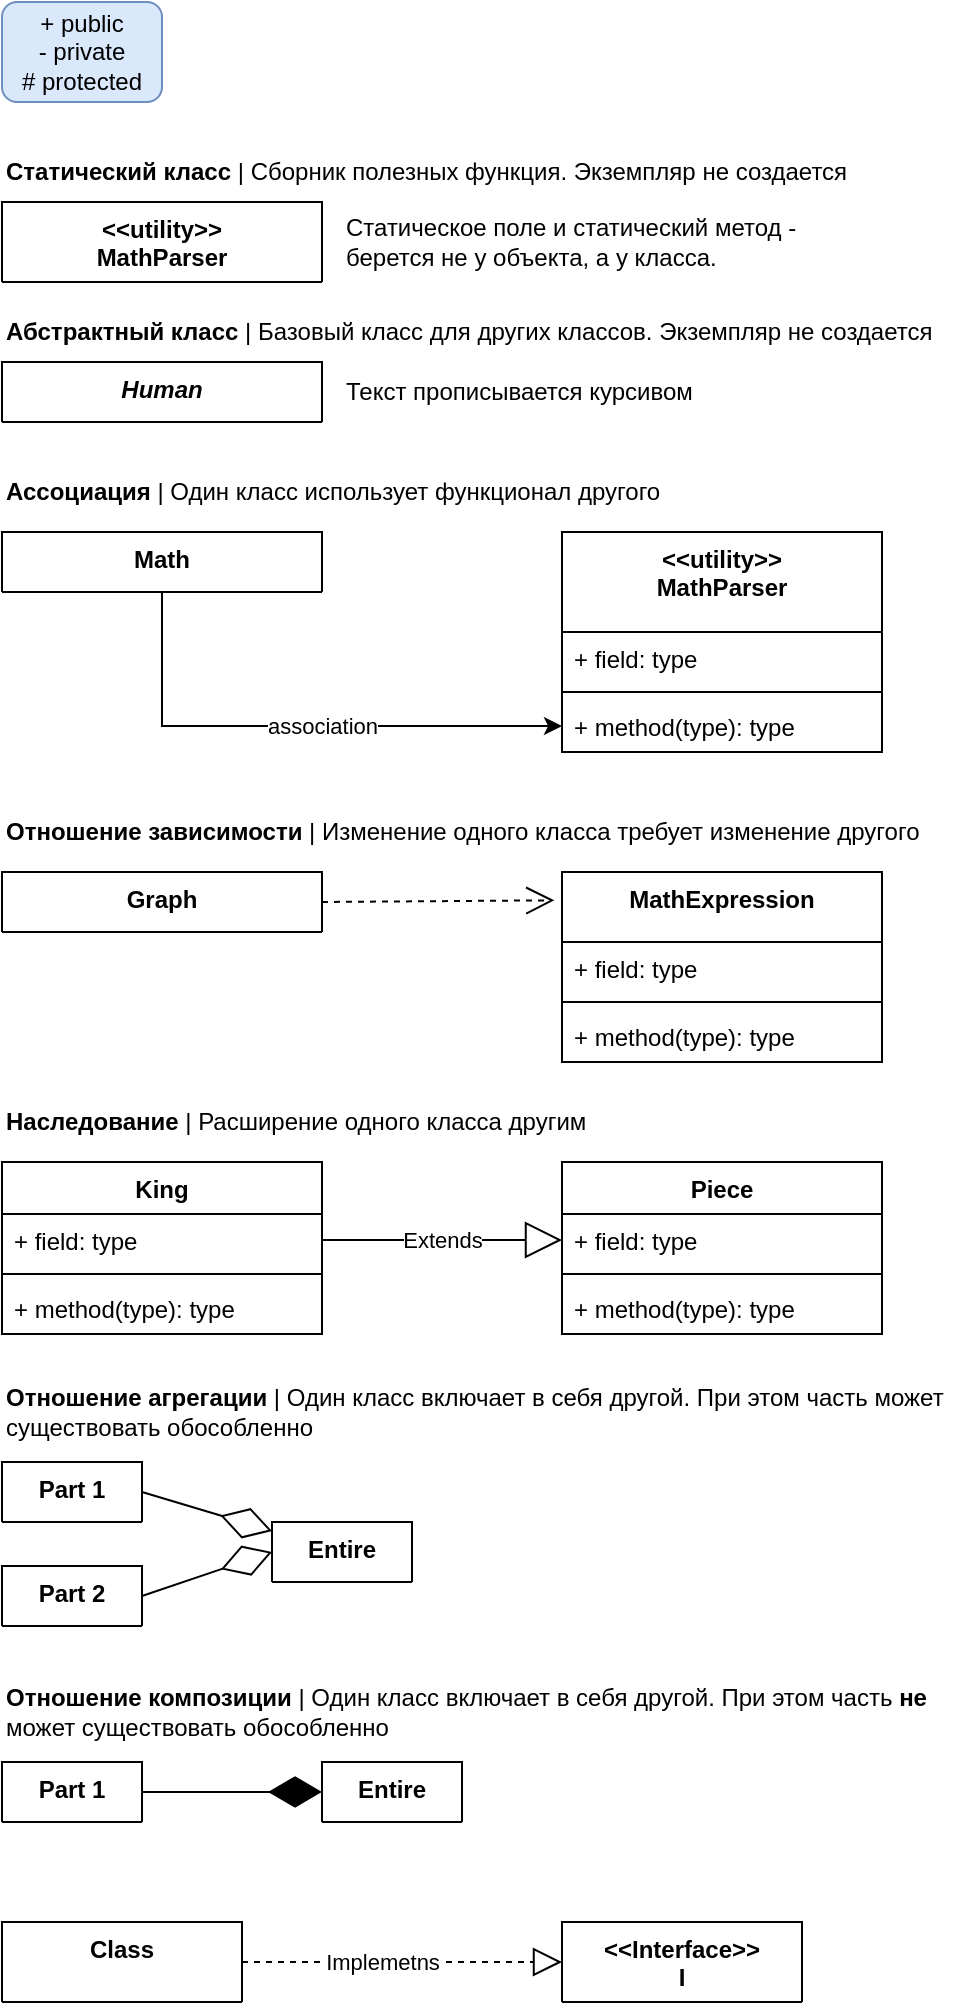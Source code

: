 <mxfile version="22.0.8" type="github">
  <diagram id="C5RBs43oDa-KdzZeNtuy" name="UML Terminology for OOP">
    <mxGraphModel dx="794" dy="747" grid="1" gridSize="10" guides="1" tooltips="1" connect="1" arrows="1" fold="1" page="1" pageScale="1" pageWidth="827" pageHeight="1169" math="0" shadow="0">
      <root>
        <mxCell id="WIyWlLk6GJQsqaUBKTNV-0" />
        <mxCell id="WIyWlLk6GJQsqaUBKTNV-1" parent="WIyWlLk6GJQsqaUBKTNV-0" />
        <mxCell id="ne_vFAncIk7MIrTxxyUk-0" value="King" style="swimlane;fontStyle=1;align=center;verticalAlign=top;childLayout=stackLayout;horizontal=1;startSize=26;horizontalStack=0;resizeParent=1;resizeParentMax=0;resizeLast=0;collapsible=1;marginBottom=0;whiteSpace=wrap;html=1;" parent="WIyWlLk6GJQsqaUBKTNV-1" vertex="1">
          <mxGeometry x="40" y="590" width="160" height="86" as="geometry" />
        </mxCell>
        <mxCell id="ne_vFAncIk7MIrTxxyUk-1" value="+ field: type" style="text;strokeColor=none;fillColor=none;align=left;verticalAlign=top;spacingLeft=4;spacingRight=4;overflow=hidden;rotatable=0;points=[[0,0.5],[1,0.5]];portConstraint=eastwest;whiteSpace=wrap;html=1;" parent="ne_vFAncIk7MIrTxxyUk-0" vertex="1">
          <mxGeometry y="26" width="160" height="26" as="geometry" />
        </mxCell>
        <mxCell id="ne_vFAncIk7MIrTxxyUk-2" value="" style="line;strokeWidth=1;fillColor=none;align=left;verticalAlign=middle;spacingTop=-1;spacingLeft=3;spacingRight=3;rotatable=0;labelPosition=right;points=[];portConstraint=eastwest;strokeColor=inherit;" parent="ne_vFAncIk7MIrTxxyUk-0" vertex="1">
          <mxGeometry y="52" width="160" height="8" as="geometry" />
        </mxCell>
        <mxCell id="ne_vFAncIk7MIrTxxyUk-3" value="+ method(type): type" style="text;strokeColor=none;fillColor=none;align=left;verticalAlign=top;spacingLeft=4;spacingRight=4;overflow=hidden;rotatable=0;points=[[0,0.5],[1,0.5]];portConstraint=eastwest;whiteSpace=wrap;html=1;" parent="ne_vFAncIk7MIrTxxyUk-0" vertex="1">
          <mxGeometry y="60" width="160" height="26" as="geometry" />
        </mxCell>
        <mxCell id="ne_vFAncIk7MIrTxxyUk-4" value="Piece" style="swimlane;fontStyle=1;align=center;verticalAlign=top;childLayout=stackLayout;horizontal=1;startSize=26;horizontalStack=0;resizeParent=1;resizeParentMax=0;resizeLast=0;collapsible=1;marginBottom=0;whiteSpace=wrap;html=1;" parent="WIyWlLk6GJQsqaUBKTNV-1" vertex="1">
          <mxGeometry x="320" y="590" width="160" height="86" as="geometry" />
        </mxCell>
        <mxCell id="ne_vFAncIk7MIrTxxyUk-5" value="+ field: type" style="text;strokeColor=none;fillColor=none;align=left;verticalAlign=top;spacingLeft=4;spacingRight=4;overflow=hidden;rotatable=0;points=[[0,0.5],[1,0.5]];portConstraint=eastwest;whiteSpace=wrap;html=1;" parent="ne_vFAncIk7MIrTxxyUk-4" vertex="1">
          <mxGeometry y="26" width="160" height="26" as="geometry" />
        </mxCell>
        <mxCell id="ne_vFAncIk7MIrTxxyUk-6" value="" style="line;strokeWidth=1;fillColor=none;align=left;verticalAlign=middle;spacingTop=-1;spacingLeft=3;spacingRight=3;rotatable=0;labelPosition=right;points=[];portConstraint=eastwest;strokeColor=inherit;" parent="ne_vFAncIk7MIrTxxyUk-4" vertex="1">
          <mxGeometry y="52" width="160" height="8" as="geometry" />
        </mxCell>
        <mxCell id="ne_vFAncIk7MIrTxxyUk-7" value="+ method(type): type" style="text;strokeColor=none;fillColor=none;align=left;verticalAlign=top;spacingLeft=4;spacingRight=4;overflow=hidden;rotatable=0;points=[[0,0.5],[1,0.5]];portConstraint=eastwest;whiteSpace=wrap;html=1;" parent="ne_vFAncIk7MIrTxxyUk-4" vertex="1">
          <mxGeometry y="60" width="160" height="26" as="geometry" />
        </mxCell>
        <mxCell id="ne_vFAncIk7MIrTxxyUk-8" value="Extends" style="endArrow=block;endSize=16;endFill=0;html=1;rounded=0;exitX=1;exitY=0.5;exitDx=0;exitDy=0;entryX=0;entryY=0.5;entryDx=0;entryDy=0;" parent="WIyWlLk6GJQsqaUBKTNV-1" source="ne_vFAncIk7MIrTxxyUk-1" target="ne_vFAncIk7MIrTxxyUk-5" edge="1">
          <mxGeometry width="160" relative="1" as="geometry">
            <mxPoint x="150" y="700" as="sourcePoint" />
            <mxPoint x="310" y="700" as="targetPoint" />
            <mxPoint as="offset" />
          </mxGeometry>
        </mxCell>
        <mxCell id="ne_vFAncIk7MIrTxxyUk-10" value="+ public&lt;br&gt;- private&lt;br&gt;# protected" style="text;html=1;strokeColor=#6c8ebf;fillColor=#dae8fc;align=center;verticalAlign=middle;whiteSpace=wrap;rounded=1;glass=0;shadow=0;" parent="WIyWlLk6GJQsqaUBKTNV-1" vertex="1">
          <mxGeometry x="40" y="10" width="80" height="50" as="geometry" />
        </mxCell>
        <mxCell id="94tdX1fN8pvHIMuce82Z-0" value="&amp;lt;&amp;lt;utility&amp;gt;&amp;gt;&lt;br&gt;MathParser" style="swimlane;fontStyle=1;align=center;verticalAlign=top;childLayout=stackLayout;horizontal=1;startSize=50;horizontalStack=0;resizeParent=1;resizeParentMax=0;resizeLast=0;collapsible=1;marginBottom=0;whiteSpace=wrap;html=1;" parent="WIyWlLk6GJQsqaUBKTNV-1" vertex="1" collapsed="1">
          <mxGeometry x="40" y="110" width="160" height="40" as="geometry">
            <mxRectangle x="40" y="190" width="160" height="86" as="alternateBounds" />
          </mxGeometry>
        </mxCell>
        <mxCell id="94tdX1fN8pvHIMuce82Z-1" value="+ field: type" style="text;strokeColor=none;fillColor=none;align=left;verticalAlign=top;spacingLeft=4;spacingRight=4;overflow=hidden;rotatable=0;points=[[0,0.5],[1,0.5]];portConstraint=eastwest;whiteSpace=wrap;html=1;" parent="94tdX1fN8pvHIMuce82Z-0" vertex="1">
          <mxGeometry y="26" width="160" height="26" as="geometry" />
        </mxCell>
        <mxCell id="94tdX1fN8pvHIMuce82Z-2" value="" style="line;strokeWidth=1;fillColor=none;align=left;verticalAlign=middle;spacingTop=-1;spacingLeft=3;spacingRight=3;rotatable=0;labelPosition=right;points=[];portConstraint=eastwest;strokeColor=inherit;" parent="94tdX1fN8pvHIMuce82Z-0" vertex="1">
          <mxGeometry y="52" width="160" height="8" as="geometry" />
        </mxCell>
        <mxCell id="94tdX1fN8pvHIMuce82Z-3" value="+ method(type): type" style="text;strokeColor=none;fillColor=none;align=left;verticalAlign=top;spacingLeft=4;spacingRight=4;overflow=hidden;rotatable=0;points=[[0,0.5],[1,0.5]];portConstraint=eastwest;whiteSpace=wrap;html=1;" parent="94tdX1fN8pvHIMuce82Z-0" vertex="1">
          <mxGeometry y="60" width="160" height="26" as="geometry" />
        </mxCell>
        <mxCell id="94tdX1fN8pvHIMuce82Z-4" value="&lt;b&gt;Статический класс&lt;/b&gt; | Сборник полезных функция. Экземпляр не создается" style="text;html=1;strokeColor=none;fillColor=none;align=left;verticalAlign=middle;whiteSpace=wrap;rounded=0;" parent="WIyWlLk6GJQsqaUBKTNV-1" vertex="1">
          <mxGeometry x="40" y="80" width="440" height="30" as="geometry" />
        </mxCell>
        <mxCell id="94tdX1fN8pvHIMuce82Z-5" value="&lt;i&gt;Human&lt;/i&gt;" style="swimlane;fontStyle=1;align=center;verticalAlign=top;childLayout=stackLayout;horizontal=1;startSize=30;horizontalStack=0;resizeParent=1;resizeParentMax=0;resizeLast=0;collapsible=1;marginBottom=0;whiteSpace=wrap;html=1;" parent="WIyWlLk6GJQsqaUBKTNV-1" vertex="1" collapsed="1">
          <mxGeometry x="40" y="190" width="160" height="30" as="geometry">
            <mxRectangle x="40" y="190" width="160" height="86" as="alternateBounds" />
          </mxGeometry>
        </mxCell>
        <mxCell id="94tdX1fN8pvHIMuce82Z-6" value="+ field: type" style="text;strokeColor=none;fillColor=none;align=left;verticalAlign=top;spacingLeft=4;spacingRight=4;overflow=hidden;rotatable=0;points=[[0,0.5],[1,0.5]];portConstraint=eastwest;whiteSpace=wrap;html=1;" parent="94tdX1fN8pvHIMuce82Z-5" vertex="1">
          <mxGeometry y="26" width="160" height="26" as="geometry" />
        </mxCell>
        <mxCell id="94tdX1fN8pvHIMuce82Z-7" value="" style="line;strokeWidth=1;fillColor=none;align=left;verticalAlign=middle;spacingTop=-1;spacingLeft=3;spacingRight=3;rotatable=0;labelPosition=right;points=[];portConstraint=eastwest;strokeColor=inherit;" parent="94tdX1fN8pvHIMuce82Z-5" vertex="1">
          <mxGeometry y="52" width="160" height="8" as="geometry" />
        </mxCell>
        <mxCell id="94tdX1fN8pvHIMuce82Z-8" value="+ method(type): type" style="text;strokeColor=none;fillColor=none;align=left;verticalAlign=top;spacingLeft=4;spacingRight=4;overflow=hidden;rotatable=0;points=[[0,0.5],[1,0.5]];portConstraint=eastwest;whiteSpace=wrap;html=1;" parent="94tdX1fN8pvHIMuce82Z-5" vertex="1">
          <mxGeometry y="60" width="160" height="26" as="geometry" />
        </mxCell>
        <mxCell id="94tdX1fN8pvHIMuce82Z-9" value="&lt;b&gt;Абстрактный класс&lt;/b&gt; | Базовый класс для других классов. Экземпляр не создается" style="text;html=1;strokeColor=none;fillColor=none;align=left;verticalAlign=middle;whiteSpace=wrap;rounded=0;" parent="WIyWlLk6GJQsqaUBKTNV-1" vertex="1">
          <mxGeometry x="40" y="160" width="480" height="30" as="geometry" />
        </mxCell>
        <mxCell id="94tdX1fN8pvHIMuce82Z-10" value="&lt;b&gt;Ассоциация &lt;/b&gt;| Один класс использует функционал другого" style="text;html=1;align=left;verticalAlign=middle;whiteSpace=wrap;rounded=0;" parent="WIyWlLk6GJQsqaUBKTNV-1" vertex="1">
          <mxGeometry x="40" y="240" width="460" height="30" as="geometry" />
        </mxCell>
        <mxCell id="94tdX1fN8pvHIMuce82Z-11" value="&lt;b&gt;Наследование &lt;/b&gt;| Расширение одного класса другим" style="text;html=1;align=left;verticalAlign=middle;whiteSpace=wrap;rounded=0;" parent="WIyWlLk6GJQsqaUBKTNV-1" vertex="1">
          <mxGeometry x="40" y="555" width="300" height="30" as="geometry" />
        </mxCell>
        <mxCell id="94tdX1fN8pvHIMuce82Z-24" style="edgeStyle=orthogonalEdgeStyle;rounded=0;orthogonalLoop=1;jettySize=auto;html=1;" parent="WIyWlLk6GJQsqaUBKTNV-1" source="94tdX1fN8pvHIMuce82Z-12" target="94tdX1fN8pvHIMuce82Z-23" edge="1">
          <mxGeometry relative="1" as="geometry" />
        </mxCell>
        <mxCell id="94tdX1fN8pvHIMuce82Z-25" value="association" style="edgeLabel;html=1;align=center;verticalAlign=middle;resizable=0;points=[];" parent="94tdX1fN8pvHIMuce82Z-24" vertex="1" connectable="0">
          <mxGeometry x="-0.194" y="1" relative="1" as="geometry">
            <mxPoint x="39" y="1" as="offset" />
          </mxGeometry>
        </mxCell>
        <mxCell id="94tdX1fN8pvHIMuce82Z-12" value="Math" style="swimlane;fontStyle=1;align=center;verticalAlign=top;childLayout=stackLayout;horizontal=1;startSize=30;horizontalStack=0;resizeParent=1;resizeParentMax=0;resizeLast=0;collapsible=1;marginBottom=0;whiteSpace=wrap;html=1;" parent="WIyWlLk6GJQsqaUBKTNV-1" vertex="1" collapsed="1">
          <mxGeometry x="40" y="275" width="160" height="30" as="geometry">
            <mxRectangle x="40" y="275" width="160" height="90" as="alternateBounds" />
          </mxGeometry>
        </mxCell>
        <mxCell id="94tdX1fN8pvHIMuce82Z-13" value="+ field: type" style="text;strokeColor=none;fillColor=none;align=left;verticalAlign=top;spacingLeft=4;spacingRight=4;overflow=hidden;rotatable=0;points=[[0,0.5],[1,0.5]];portConstraint=eastwest;whiteSpace=wrap;html=1;" parent="94tdX1fN8pvHIMuce82Z-12" vertex="1">
          <mxGeometry y="30" width="160" height="26" as="geometry" />
        </mxCell>
        <mxCell id="94tdX1fN8pvHIMuce82Z-14" value="" style="line;strokeWidth=1;fillColor=none;align=left;verticalAlign=middle;spacingTop=-1;spacingLeft=3;spacingRight=3;rotatable=0;labelPosition=right;points=[];portConstraint=eastwest;strokeColor=inherit;" parent="94tdX1fN8pvHIMuce82Z-12" vertex="1">
          <mxGeometry y="56" width="160" height="8" as="geometry" />
        </mxCell>
        <mxCell id="94tdX1fN8pvHIMuce82Z-15" value="+ method(type): type" style="text;strokeColor=none;fillColor=none;align=left;verticalAlign=top;spacingLeft=4;spacingRight=4;overflow=hidden;rotatable=0;points=[[0,0.5],[1,0.5]];portConstraint=eastwest;whiteSpace=wrap;html=1;" parent="94tdX1fN8pvHIMuce82Z-12" vertex="1">
          <mxGeometry y="64" width="160" height="26" as="geometry" />
        </mxCell>
        <mxCell id="94tdX1fN8pvHIMuce82Z-20" value="&amp;lt;&amp;lt;utility&amp;gt;&amp;gt;&lt;br&gt;MathParser" style="swimlane;fontStyle=1;align=center;verticalAlign=top;childLayout=stackLayout;horizontal=1;startSize=50;horizontalStack=0;resizeParent=1;resizeParentMax=0;resizeLast=0;collapsible=1;marginBottom=0;whiteSpace=wrap;html=1;" parent="WIyWlLk6GJQsqaUBKTNV-1" vertex="1">
          <mxGeometry x="320" y="275" width="160" height="110" as="geometry">
            <mxRectangle x="320" y="395" width="160" height="40" as="alternateBounds" />
          </mxGeometry>
        </mxCell>
        <mxCell id="94tdX1fN8pvHIMuce82Z-21" value="+ field: type" style="text;strokeColor=none;fillColor=none;align=left;verticalAlign=top;spacingLeft=4;spacingRight=4;overflow=hidden;rotatable=0;points=[[0,0.5],[1,0.5]];portConstraint=eastwest;whiteSpace=wrap;html=1;" parent="94tdX1fN8pvHIMuce82Z-20" vertex="1">
          <mxGeometry y="50" width="160" height="26" as="geometry" />
        </mxCell>
        <mxCell id="94tdX1fN8pvHIMuce82Z-22" value="" style="line;strokeWidth=1;fillColor=none;align=left;verticalAlign=middle;spacingTop=-1;spacingLeft=3;spacingRight=3;rotatable=0;labelPosition=right;points=[];portConstraint=eastwest;strokeColor=inherit;" parent="94tdX1fN8pvHIMuce82Z-20" vertex="1">
          <mxGeometry y="76" width="160" height="8" as="geometry" />
        </mxCell>
        <mxCell id="94tdX1fN8pvHIMuce82Z-23" value="+ method(type): type" style="text;strokeColor=none;fillColor=none;align=left;verticalAlign=top;spacingLeft=4;spacingRight=4;overflow=hidden;rotatable=0;points=[[0,0.5],[1,0.5]];portConstraint=eastwest;whiteSpace=wrap;html=1;" parent="94tdX1fN8pvHIMuce82Z-20" vertex="1">
          <mxGeometry y="84" width="160" height="26" as="geometry" />
        </mxCell>
        <mxCell id="94tdX1fN8pvHIMuce82Z-26" value="&lt;b&gt;Отношение зависимости&lt;/b&gt; | Изменение одного класса требует изменение другого" style="text;html=1;align=left;verticalAlign=middle;whiteSpace=wrap;rounded=0;" parent="WIyWlLk6GJQsqaUBKTNV-1" vertex="1">
          <mxGeometry x="40" y="410" width="480" height="30" as="geometry" />
        </mxCell>
        <mxCell id="94tdX1fN8pvHIMuce82Z-29" value="Graph" style="swimlane;fontStyle=1;align=center;verticalAlign=top;childLayout=stackLayout;horizontal=1;startSize=30;horizontalStack=0;resizeParent=1;resizeParentMax=0;resizeLast=0;collapsible=1;marginBottom=0;whiteSpace=wrap;html=1;" parent="WIyWlLk6GJQsqaUBKTNV-1" vertex="1" collapsed="1">
          <mxGeometry x="40" y="445" width="160" height="30" as="geometry">
            <mxRectangle x="40" y="190" width="160" height="86" as="alternateBounds" />
          </mxGeometry>
        </mxCell>
        <mxCell id="94tdX1fN8pvHIMuce82Z-30" value="+ field: type" style="text;strokeColor=none;fillColor=none;align=left;verticalAlign=top;spacingLeft=4;spacingRight=4;overflow=hidden;rotatable=0;points=[[0,0.5],[1,0.5]];portConstraint=eastwest;whiteSpace=wrap;html=1;" parent="94tdX1fN8pvHIMuce82Z-29" vertex="1">
          <mxGeometry y="26" width="160" height="26" as="geometry" />
        </mxCell>
        <mxCell id="94tdX1fN8pvHIMuce82Z-31" value="" style="line;strokeWidth=1;fillColor=none;align=left;verticalAlign=middle;spacingTop=-1;spacingLeft=3;spacingRight=3;rotatable=0;labelPosition=right;points=[];portConstraint=eastwest;strokeColor=inherit;" parent="94tdX1fN8pvHIMuce82Z-29" vertex="1">
          <mxGeometry y="52" width="160" height="8" as="geometry" />
        </mxCell>
        <mxCell id="94tdX1fN8pvHIMuce82Z-32" value="+ method(type): type" style="text;strokeColor=none;fillColor=none;align=left;verticalAlign=top;spacingLeft=4;spacingRight=4;overflow=hidden;rotatable=0;points=[[0,0.5],[1,0.5]];portConstraint=eastwest;whiteSpace=wrap;html=1;" parent="94tdX1fN8pvHIMuce82Z-29" vertex="1">
          <mxGeometry y="60" width="160" height="26" as="geometry" />
        </mxCell>
        <mxCell id="94tdX1fN8pvHIMuce82Z-33" value="MathExpression" style="swimlane;fontStyle=1;align=center;verticalAlign=top;childLayout=stackLayout;horizontal=1;startSize=35;horizontalStack=0;resizeParent=1;resizeParentMax=0;resizeLast=0;collapsible=1;marginBottom=0;whiteSpace=wrap;html=1;" parent="WIyWlLk6GJQsqaUBKTNV-1" vertex="1">
          <mxGeometry x="320" y="445" width="160" height="95" as="geometry">
            <mxRectangle x="320" y="395" width="160" height="40" as="alternateBounds" />
          </mxGeometry>
        </mxCell>
        <mxCell id="94tdX1fN8pvHIMuce82Z-34" value="+ field: type" style="text;strokeColor=none;fillColor=none;align=left;verticalAlign=top;spacingLeft=4;spacingRight=4;overflow=hidden;rotatable=0;points=[[0,0.5],[1,0.5]];portConstraint=eastwest;whiteSpace=wrap;html=1;" parent="94tdX1fN8pvHIMuce82Z-33" vertex="1">
          <mxGeometry y="35" width="160" height="26" as="geometry" />
        </mxCell>
        <mxCell id="94tdX1fN8pvHIMuce82Z-35" value="" style="line;strokeWidth=1;fillColor=none;align=left;verticalAlign=middle;spacingTop=-1;spacingLeft=3;spacingRight=3;rotatable=0;labelPosition=right;points=[];portConstraint=eastwest;strokeColor=inherit;" parent="94tdX1fN8pvHIMuce82Z-33" vertex="1">
          <mxGeometry y="61" width="160" height="8" as="geometry" />
        </mxCell>
        <mxCell id="94tdX1fN8pvHIMuce82Z-36" value="+ method(type): type" style="text;strokeColor=none;fillColor=none;align=left;verticalAlign=top;spacingLeft=4;spacingRight=4;overflow=hidden;rotatable=0;points=[[0,0.5],[1,0.5]];portConstraint=eastwest;whiteSpace=wrap;html=1;" parent="94tdX1fN8pvHIMuce82Z-33" vertex="1">
          <mxGeometry y="69" width="160" height="26" as="geometry" />
        </mxCell>
        <mxCell id="94tdX1fN8pvHIMuce82Z-37" value="" style="endArrow=open;endSize=12;dashed=1;html=1;rounded=0;exitX=1;exitY=0.5;exitDx=0;exitDy=0;entryX=-0.024;entryY=0.149;entryDx=0;entryDy=0;entryPerimeter=0;" parent="WIyWlLk6GJQsqaUBKTNV-1" source="94tdX1fN8pvHIMuce82Z-29" target="94tdX1fN8pvHIMuce82Z-33" edge="1">
          <mxGeometry width="160" relative="1" as="geometry">
            <mxPoint x="170" y="360" as="sourcePoint" />
            <mxPoint x="330" y="360" as="targetPoint" />
          </mxGeometry>
        </mxCell>
        <mxCell id="94tdX1fN8pvHIMuce82Z-38" value="Текст прописывается курсивом" style="text;html=1;strokeColor=none;fillColor=none;align=left;verticalAlign=middle;whiteSpace=wrap;rounded=0;" parent="WIyWlLk6GJQsqaUBKTNV-1" vertex="1">
          <mxGeometry x="210" y="190" width="180" height="30" as="geometry" />
        </mxCell>
        <mxCell id="94tdX1fN8pvHIMuce82Z-43" value="Entire" style="swimlane;fontStyle=1;align=center;verticalAlign=top;childLayout=stackLayout;horizontal=1;startSize=30;horizontalStack=0;resizeParent=1;resizeParentMax=0;resizeLast=0;collapsible=1;marginBottom=0;whiteSpace=wrap;html=1;" parent="WIyWlLk6GJQsqaUBKTNV-1" vertex="1" collapsed="1">
          <mxGeometry x="175" y="770" width="70" height="30" as="geometry">
            <mxRectangle x="320" y="730" width="160" height="86" as="alternateBounds" />
          </mxGeometry>
        </mxCell>
        <mxCell id="94tdX1fN8pvHIMuce82Z-44" value="+ field: type" style="text;strokeColor=none;fillColor=none;align=left;verticalAlign=top;spacingLeft=4;spacingRight=4;overflow=hidden;rotatable=0;points=[[0,0.5],[1,0.5]];portConstraint=eastwest;whiteSpace=wrap;html=1;" parent="94tdX1fN8pvHIMuce82Z-43" vertex="1">
          <mxGeometry y="26" width="160" height="26" as="geometry" />
        </mxCell>
        <mxCell id="94tdX1fN8pvHIMuce82Z-45" value="" style="line;strokeWidth=1;fillColor=none;align=left;verticalAlign=middle;spacingTop=-1;spacingLeft=3;spacingRight=3;rotatable=0;labelPosition=right;points=[];portConstraint=eastwest;strokeColor=inherit;" parent="94tdX1fN8pvHIMuce82Z-43" vertex="1">
          <mxGeometry y="52" width="160" height="8" as="geometry" />
        </mxCell>
        <mxCell id="94tdX1fN8pvHIMuce82Z-46" value="+ method(type): type" style="text;strokeColor=none;fillColor=none;align=left;verticalAlign=top;spacingLeft=4;spacingRight=4;overflow=hidden;rotatable=0;points=[[0,0.5],[1,0.5]];portConstraint=eastwest;whiteSpace=wrap;html=1;" parent="94tdX1fN8pvHIMuce82Z-43" vertex="1">
          <mxGeometry y="60" width="160" height="26" as="geometry" />
        </mxCell>
        <mxCell id="94tdX1fN8pvHIMuce82Z-48" value="&lt;b&gt;Отношение агрегации&amp;nbsp;&lt;/b&gt;| Один класс включает в себя другой. При этом часть может существовать обособленно" style="text;html=1;align=left;verticalAlign=middle;whiteSpace=wrap;rounded=0;" parent="WIyWlLk6GJQsqaUBKTNV-1" vertex="1">
          <mxGeometry x="40" y="700" width="480" height="30" as="geometry" />
        </mxCell>
        <mxCell id="8tXFv0EqhEEJcWq1OZap-0" value="" style="endArrow=diamondThin;endFill=0;endSize=24;html=1;rounded=0;exitX=1;exitY=0.5;exitDx=0;exitDy=0;" parent="WIyWlLk6GJQsqaUBKTNV-1" source="8tXFv0EqhEEJcWq1OZap-2" target="94tdX1fN8pvHIMuce82Z-44" edge="1">
          <mxGeometry width="160" relative="1" as="geometry">
            <mxPoint x="125" y="760" as="sourcePoint" />
            <mxPoint x="355" y="870" as="targetPoint" />
          </mxGeometry>
        </mxCell>
        <mxCell id="8tXFv0EqhEEJcWq1OZap-2" value="Part 1" style="swimlane;fontStyle=1;align=center;verticalAlign=top;childLayout=stackLayout;horizontal=1;startSize=30;horizontalStack=0;resizeParent=1;resizeParentMax=0;resizeLast=0;collapsible=1;marginBottom=0;whiteSpace=wrap;html=1;" parent="WIyWlLk6GJQsqaUBKTNV-1" vertex="1" collapsed="1">
          <mxGeometry x="40" y="740" width="70" height="30" as="geometry">
            <mxRectangle x="320" y="730" width="160" height="86" as="alternateBounds" />
          </mxGeometry>
        </mxCell>
        <mxCell id="8tXFv0EqhEEJcWq1OZap-3" value="+ field: type" style="text;strokeColor=none;fillColor=none;align=left;verticalAlign=top;spacingLeft=4;spacingRight=4;overflow=hidden;rotatable=0;points=[[0,0.5],[1,0.5]];portConstraint=eastwest;whiteSpace=wrap;html=1;" parent="8tXFv0EqhEEJcWq1OZap-2" vertex="1">
          <mxGeometry y="26" width="160" height="26" as="geometry" />
        </mxCell>
        <mxCell id="8tXFv0EqhEEJcWq1OZap-4" value="" style="line;strokeWidth=1;fillColor=none;align=left;verticalAlign=middle;spacingTop=-1;spacingLeft=3;spacingRight=3;rotatable=0;labelPosition=right;points=[];portConstraint=eastwest;strokeColor=inherit;" parent="8tXFv0EqhEEJcWq1OZap-2" vertex="1">
          <mxGeometry y="52" width="160" height="8" as="geometry" />
        </mxCell>
        <mxCell id="8tXFv0EqhEEJcWq1OZap-5" value="+ method(type): type" style="text;strokeColor=none;fillColor=none;align=left;verticalAlign=top;spacingLeft=4;spacingRight=4;overflow=hidden;rotatable=0;points=[[0,0.5],[1,0.5]];portConstraint=eastwest;whiteSpace=wrap;html=1;" parent="8tXFv0EqhEEJcWq1OZap-2" vertex="1">
          <mxGeometry y="60" width="160" height="26" as="geometry" />
        </mxCell>
        <mxCell id="8tXFv0EqhEEJcWq1OZap-6" value="Part 2" style="swimlane;fontStyle=1;align=center;verticalAlign=top;childLayout=stackLayout;horizontal=1;startSize=30;horizontalStack=0;resizeParent=1;resizeParentMax=0;resizeLast=0;collapsible=1;marginBottom=0;whiteSpace=wrap;html=1;" parent="WIyWlLk6GJQsqaUBKTNV-1" vertex="1" collapsed="1">
          <mxGeometry x="40" y="792" width="70" height="30" as="geometry">
            <mxRectangle x="320" y="730" width="160" height="86" as="alternateBounds" />
          </mxGeometry>
        </mxCell>
        <mxCell id="8tXFv0EqhEEJcWq1OZap-7" value="+ field: type" style="text;strokeColor=none;fillColor=none;align=left;verticalAlign=top;spacingLeft=4;spacingRight=4;overflow=hidden;rotatable=0;points=[[0,0.5],[1,0.5]];portConstraint=eastwest;whiteSpace=wrap;html=1;" parent="8tXFv0EqhEEJcWq1OZap-6" vertex="1">
          <mxGeometry y="26" width="160" height="26" as="geometry" />
        </mxCell>
        <mxCell id="8tXFv0EqhEEJcWq1OZap-8" value="" style="line;strokeWidth=1;fillColor=none;align=left;verticalAlign=middle;spacingTop=-1;spacingLeft=3;spacingRight=3;rotatable=0;labelPosition=right;points=[];portConstraint=eastwest;strokeColor=inherit;" parent="8tXFv0EqhEEJcWq1OZap-6" vertex="1">
          <mxGeometry y="52" width="160" height="8" as="geometry" />
        </mxCell>
        <mxCell id="8tXFv0EqhEEJcWq1OZap-9" value="+ method(type): type" style="text;strokeColor=none;fillColor=none;align=left;verticalAlign=top;spacingLeft=4;spacingRight=4;overflow=hidden;rotatable=0;points=[[0,0.5],[1,0.5]];portConstraint=eastwest;whiteSpace=wrap;html=1;" parent="8tXFv0EqhEEJcWq1OZap-6" vertex="1">
          <mxGeometry y="60" width="160" height="26" as="geometry" />
        </mxCell>
        <mxCell id="8tXFv0EqhEEJcWq1OZap-10" value="" style="endArrow=diamondThin;endFill=0;endSize=24;html=1;rounded=0;exitX=1;exitY=0.5;exitDx=0;exitDy=0;entryX=0;entryY=0.5;entryDx=0;entryDy=0;" parent="WIyWlLk6GJQsqaUBKTNV-1" source="8tXFv0EqhEEJcWq1OZap-6" target="94tdX1fN8pvHIMuce82Z-43" edge="1">
          <mxGeometry width="160" relative="1" as="geometry">
            <mxPoint x="120" y="765" as="sourcePoint" />
            <mxPoint x="325" y="784" as="targetPoint" />
          </mxGeometry>
        </mxCell>
        <mxCell id="8tXFv0EqhEEJcWq1OZap-11" value="Entire" style="swimlane;fontStyle=1;align=center;verticalAlign=top;childLayout=stackLayout;horizontal=1;startSize=30;horizontalStack=0;resizeParent=1;resizeParentMax=0;resizeLast=0;collapsible=1;marginBottom=0;whiteSpace=wrap;html=1;" parent="WIyWlLk6GJQsqaUBKTNV-1" vertex="1" collapsed="1">
          <mxGeometry x="200" y="890" width="70" height="30" as="geometry">
            <mxRectangle x="320" y="730" width="160" height="86" as="alternateBounds" />
          </mxGeometry>
        </mxCell>
        <mxCell id="8tXFv0EqhEEJcWq1OZap-12" value="+ field: type" style="text;strokeColor=none;fillColor=none;align=left;verticalAlign=top;spacingLeft=4;spacingRight=4;overflow=hidden;rotatable=0;points=[[0,0.5],[1,0.5]];portConstraint=eastwest;whiteSpace=wrap;html=1;" parent="8tXFv0EqhEEJcWq1OZap-11" vertex="1">
          <mxGeometry y="26" width="160" height="26" as="geometry" />
        </mxCell>
        <mxCell id="8tXFv0EqhEEJcWq1OZap-13" value="" style="line;strokeWidth=1;fillColor=none;align=left;verticalAlign=middle;spacingTop=-1;spacingLeft=3;spacingRight=3;rotatable=0;labelPosition=right;points=[];portConstraint=eastwest;strokeColor=inherit;" parent="8tXFv0EqhEEJcWq1OZap-11" vertex="1">
          <mxGeometry y="52" width="160" height="8" as="geometry" />
        </mxCell>
        <mxCell id="8tXFv0EqhEEJcWq1OZap-14" value="+ method(type): type" style="text;strokeColor=none;fillColor=none;align=left;verticalAlign=top;spacingLeft=4;spacingRight=4;overflow=hidden;rotatable=0;points=[[0,0.5],[1,0.5]];portConstraint=eastwest;whiteSpace=wrap;html=1;" parent="8tXFv0EqhEEJcWq1OZap-11" vertex="1">
          <mxGeometry y="60" width="160" height="26" as="geometry" />
        </mxCell>
        <mxCell id="8tXFv0EqhEEJcWq1OZap-15" value="&lt;b&gt;Отношение композиции&amp;nbsp;&lt;/b&gt;| Один класс включает в себя другой. При этом часть &lt;b&gt;не&lt;/b&gt; может существовать обособленно" style="text;html=1;align=left;verticalAlign=middle;whiteSpace=wrap;rounded=0;" parent="WIyWlLk6GJQsqaUBKTNV-1" vertex="1">
          <mxGeometry x="40" y="850" width="480" height="30" as="geometry" />
        </mxCell>
        <mxCell id="8tXFv0EqhEEJcWq1OZap-17" value="Part 1" style="swimlane;fontStyle=1;align=center;verticalAlign=top;childLayout=stackLayout;horizontal=1;startSize=30;horizontalStack=0;resizeParent=1;resizeParentMax=0;resizeLast=0;collapsible=1;marginBottom=0;whiteSpace=wrap;html=1;" parent="WIyWlLk6GJQsqaUBKTNV-1" vertex="1" collapsed="1">
          <mxGeometry x="40" y="890" width="70" height="30" as="geometry">
            <mxRectangle x="320" y="730" width="160" height="86" as="alternateBounds" />
          </mxGeometry>
        </mxCell>
        <mxCell id="8tXFv0EqhEEJcWq1OZap-18" value="+ field: type" style="text;strokeColor=none;fillColor=none;align=left;verticalAlign=top;spacingLeft=4;spacingRight=4;overflow=hidden;rotatable=0;points=[[0,0.5],[1,0.5]];portConstraint=eastwest;whiteSpace=wrap;html=1;" parent="8tXFv0EqhEEJcWq1OZap-17" vertex="1">
          <mxGeometry y="26" width="160" height="26" as="geometry" />
        </mxCell>
        <mxCell id="8tXFv0EqhEEJcWq1OZap-19" value="" style="line;strokeWidth=1;fillColor=none;align=left;verticalAlign=middle;spacingTop=-1;spacingLeft=3;spacingRight=3;rotatable=0;labelPosition=right;points=[];portConstraint=eastwest;strokeColor=inherit;" parent="8tXFv0EqhEEJcWq1OZap-17" vertex="1">
          <mxGeometry y="52" width="160" height="8" as="geometry" />
        </mxCell>
        <mxCell id="8tXFv0EqhEEJcWq1OZap-20" value="+ method(type): type" style="text;strokeColor=none;fillColor=none;align=left;verticalAlign=top;spacingLeft=4;spacingRight=4;overflow=hidden;rotatable=0;points=[[0,0.5],[1,0.5]];portConstraint=eastwest;whiteSpace=wrap;html=1;" parent="8tXFv0EqhEEJcWq1OZap-17" vertex="1">
          <mxGeometry y="60" width="160" height="26" as="geometry" />
        </mxCell>
        <mxCell id="OujrnieERYAmJQnlrw8T-0" value="" style="endArrow=diamondThin;endFill=1;endSize=24;html=1;rounded=0;exitX=1;exitY=0.5;exitDx=0;exitDy=0;entryX=0;entryY=0.5;entryDx=0;entryDy=0;" parent="WIyWlLk6GJQsqaUBKTNV-1" source="8tXFv0EqhEEJcWq1OZap-17" target="8tXFv0EqhEEJcWq1OZap-11" edge="1">
          <mxGeometry width="160" relative="1" as="geometry">
            <mxPoint x="280" y="800" as="sourcePoint" />
            <mxPoint x="170" y="905" as="targetPoint" />
          </mxGeometry>
        </mxCell>
        <mxCell id="VxlNdJia4nDTcIf_zCPl-0" value="Статическое поле и статический метод - &lt;br&gt;берется не у объекта, а у класса." style="text;html=1;strokeColor=none;fillColor=none;align=left;verticalAlign=middle;whiteSpace=wrap;rounded=0;" parent="WIyWlLk6GJQsqaUBKTNV-1" vertex="1">
          <mxGeometry x="210" y="115" width="240" height="30" as="geometry" />
        </mxCell>
        <mxCell id="VxlNdJia4nDTcIf_zCPl-1" value="&amp;lt;&amp;lt;Interface&amp;gt;&amp;gt;&lt;br&gt;I" style="swimlane;fontStyle=1;align=center;verticalAlign=top;childLayout=stackLayout;horizontal=1;startSize=50;horizontalStack=0;resizeParent=1;resizeParentMax=0;resizeLast=0;collapsible=1;marginBottom=0;whiteSpace=wrap;html=1;" parent="WIyWlLk6GJQsqaUBKTNV-1" vertex="1" collapsed="1">
          <mxGeometry x="320" y="970" width="120" height="40" as="geometry">
            <mxRectangle x="40" y="190" width="160" height="86" as="alternateBounds" />
          </mxGeometry>
        </mxCell>
        <mxCell id="VxlNdJia4nDTcIf_zCPl-2" value="+ field: type" style="text;strokeColor=none;fillColor=none;align=left;verticalAlign=top;spacingLeft=4;spacingRight=4;overflow=hidden;rotatable=0;points=[[0,0.5],[1,0.5]];portConstraint=eastwest;whiteSpace=wrap;html=1;" parent="VxlNdJia4nDTcIf_zCPl-1" vertex="1">
          <mxGeometry y="26" width="160" height="26" as="geometry" />
        </mxCell>
        <mxCell id="VxlNdJia4nDTcIf_zCPl-3" value="" style="line;strokeWidth=1;fillColor=none;align=left;verticalAlign=middle;spacingTop=-1;spacingLeft=3;spacingRight=3;rotatable=0;labelPosition=right;points=[];portConstraint=eastwest;strokeColor=inherit;" parent="VxlNdJia4nDTcIf_zCPl-1" vertex="1">
          <mxGeometry y="52" width="160" height="8" as="geometry" />
        </mxCell>
        <mxCell id="VxlNdJia4nDTcIf_zCPl-4" value="+ method(type): type" style="text;strokeColor=none;fillColor=none;align=left;verticalAlign=top;spacingLeft=4;spacingRight=4;overflow=hidden;rotatable=0;points=[[0,0.5],[1,0.5]];portConstraint=eastwest;whiteSpace=wrap;html=1;" parent="VxlNdJia4nDTcIf_zCPl-1" vertex="1">
          <mxGeometry y="60" width="160" height="26" as="geometry" />
        </mxCell>
        <mxCell id="VxlNdJia4nDTcIf_zCPl-5" value="Class" style="swimlane;fontStyle=1;align=center;verticalAlign=top;childLayout=stackLayout;horizontal=1;startSize=50;horizontalStack=0;resizeParent=1;resizeParentMax=0;resizeLast=0;collapsible=1;marginBottom=0;whiteSpace=wrap;html=1;" parent="WIyWlLk6GJQsqaUBKTNV-1" vertex="1" collapsed="1">
          <mxGeometry x="40" y="970" width="120" height="40" as="geometry">
            <mxRectangle x="40" y="190" width="160" height="86" as="alternateBounds" />
          </mxGeometry>
        </mxCell>
        <mxCell id="VxlNdJia4nDTcIf_zCPl-6" value="+ field: type" style="text;strokeColor=none;fillColor=none;align=left;verticalAlign=top;spacingLeft=4;spacingRight=4;overflow=hidden;rotatable=0;points=[[0,0.5],[1,0.5]];portConstraint=eastwest;whiteSpace=wrap;html=1;" parent="VxlNdJia4nDTcIf_zCPl-5" vertex="1">
          <mxGeometry y="26" width="160" height="26" as="geometry" />
        </mxCell>
        <mxCell id="VxlNdJia4nDTcIf_zCPl-7" value="" style="line;strokeWidth=1;fillColor=none;align=left;verticalAlign=middle;spacingTop=-1;spacingLeft=3;spacingRight=3;rotatable=0;labelPosition=right;points=[];portConstraint=eastwest;strokeColor=inherit;" parent="VxlNdJia4nDTcIf_zCPl-5" vertex="1">
          <mxGeometry y="52" width="160" height="8" as="geometry" />
        </mxCell>
        <mxCell id="VxlNdJia4nDTcIf_zCPl-8" value="+ method(type): type" style="text;strokeColor=none;fillColor=none;align=left;verticalAlign=top;spacingLeft=4;spacingRight=4;overflow=hidden;rotatable=0;points=[[0,0.5],[1,0.5]];portConstraint=eastwest;whiteSpace=wrap;html=1;" parent="VxlNdJia4nDTcIf_zCPl-5" vertex="1">
          <mxGeometry y="60" width="160" height="26" as="geometry" />
        </mxCell>
        <mxCell id="VxlNdJia4nDTcIf_zCPl-10" value="" style="endArrow=block;dashed=1;endFill=0;endSize=12;html=1;rounded=0;exitX=1;exitY=0.5;exitDx=0;exitDy=0;entryX=0;entryY=0.5;entryDx=0;entryDy=0;" parent="WIyWlLk6GJQsqaUBKTNV-1" source="VxlNdJia4nDTcIf_zCPl-5" target="VxlNdJia4nDTcIf_zCPl-1" edge="1">
          <mxGeometry width="160" relative="1" as="geometry">
            <mxPoint x="200" y="1080" as="sourcePoint" />
            <mxPoint x="360" y="1080" as="targetPoint" />
          </mxGeometry>
        </mxCell>
        <mxCell id="VxlNdJia4nDTcIf_zCPl-11" value="Implemetns" style="edgeLabel;html=1;align=center;verticalAlign=middle;resizable=0;points=[];" parent="VxlNdJia4nDTcIf_zCPl-10" vertex="1" connectable="0">
          <mxGeometry x="0.062" y="3" relative="1" as="geometry">
            <mxPoint x="-15" y="3" as="offset" />
          </mxGeometry>
        </mxCell>
      </root>
    </mxGraphModel>
  </diagram>
</mxfile>
